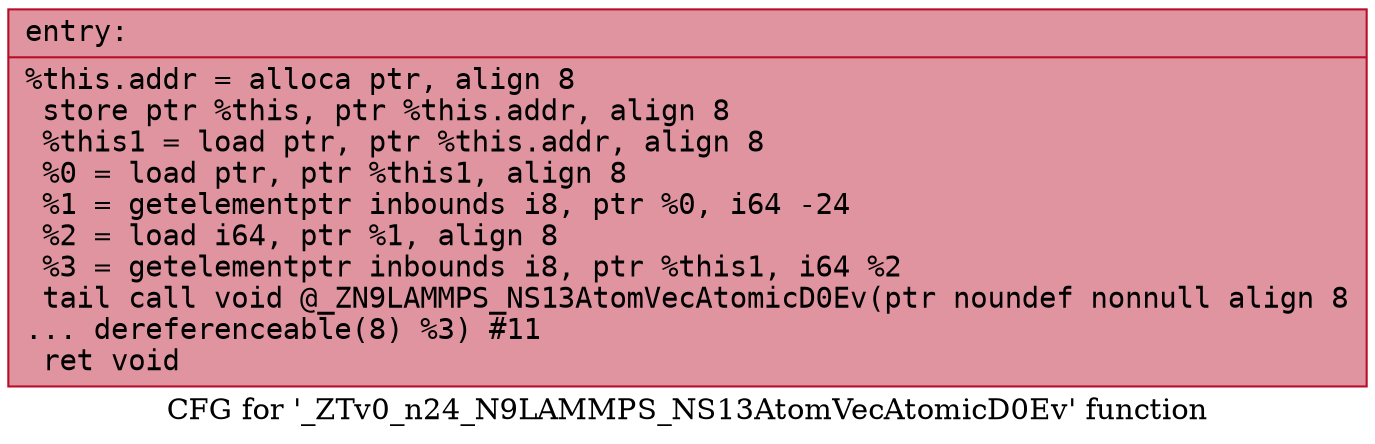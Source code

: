 digraph "CFG for '_ZTv0_n24_N9LAMMPS_NS13AtomVecAtomicD0Ev' function" {
	label="CFG for '_ZTv0_n24_N9LAMMPS_NS13AtomVecAtomicD0Ev' function";

	Node0x563874bd3ce0 [shape=record,color="#b70d28ff", style=filled, fillcolor="#b70d2870" fontname="Courier",label="{entry:\l|  %this.addr = alloca ptr, align 8\l  store ptr %this, ptr %this.addr, align 8\l  %this1 = load ptr, ptr %this.addr, align 8\l  %0 = load ptr, ptr %this1, align 8\l  %1 = getelementptr inbounds i8, ptr %0, i64 -24\l  %2 = load i64, ptr %1, align 8\l  %3 = getelementptr inbounds i8, ptr %this1, i64 %2\l  tail call void @_ZN9LAMMPS_NS13AtomVecAtomicD0Ev(ptr noundef nonnull align 8\l... dereferenceable(8) %3) #11\l  ret void\l}"];
}
